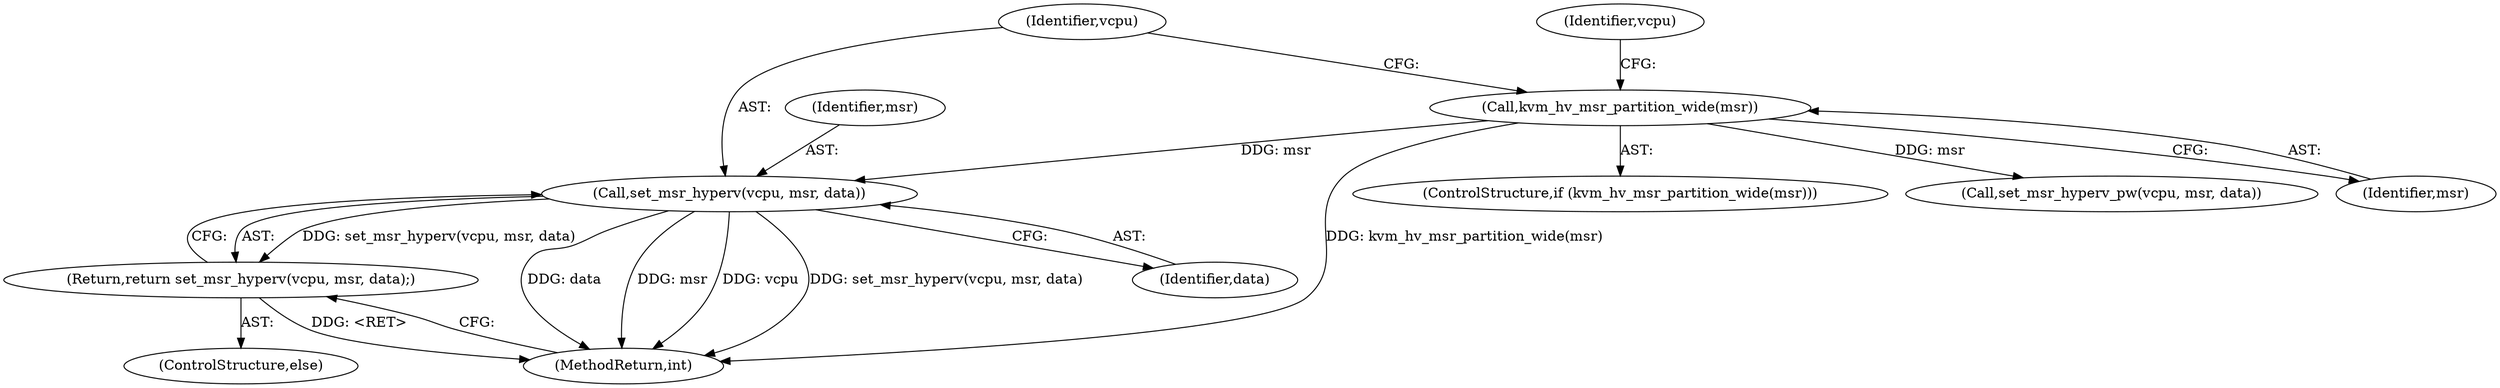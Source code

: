 digraph "0_linux_0b79459b482e85cb7426aa7da683a9f2c97aeae1_2@pointer" {
"1000537" [label="(Call,set_msr_hyperv(vcpu, msr, data))"];
"1000509" [label="(Call,kvm_hv_msr_partition_wide(msr))"];
"1000536" [label="(Return,return set_msr_hyperv(vcpu, msr, data);)"];
"1000510" [label="(Identifier,msr)"];
"1000537" [label="(Call,set_msr_hyperv(vcpu, msr, data))"];
"1000632" [label="(MethodReturn,int)"];
"1000508" [label="(ControlStructure,if (kvm_hv_msr_partition_wide(msr)))"];
"1000535" [label="(ControlStructure,else)"];
"1000540" [label="(Identifier,data)"];
"1000517" [label="(Identifier,vcpu)"];
"1000536" [label="(Return,return set_msr_hyperv(vcpu, msr, data);)"];
"1000522" [label="(Call,set_msr_hyperv_pw(vcpu, msr, data))"];
"1000509" [label="(Call,kvm_hv_msr_partition_wide(msr))"];
"1000538" [label="(Identifier,vcpu)"];
"1000539" [label="(Identifier,msr)"];
"1000537" -> "1000536"  [label="AST: "];
"1000537" -> "1000540"  [label="CFG: "];
"1000538" -> "1000537"  [label="AST: "];
"1000539" -> "1000537"  [label="AST: "];
"1000540" -> "1000537"  [label="AST: "];
"1000536" -> "1000537"  [label="CFG: "];
"1000537" -> "1000632"  [label="DDG: data"];
"1000537" -> "1000632"  [label="DDG: msr"];
"1000537" -> "1000632"  [label="DDG: vcpu"];
"1000537" -> "1000632"  [label="DDG: set_msr_hyperv(vcpu, msr, data)"];
"1000537" -> "1000536"  [label="DDG: set_msr_hyperv(vcpu, msr, data)"];
"1000509" -> "1000537"  [label="DDG: msr"];
"1000509" -> "1000508"  [label="AST: "];
"1000509" -> "1000510"  [label="CFG: "];
"1000510" -> "1000509"  [label="AST: "];
"1000517" -> "1000509"  [label="CFG: "];
"1000538" -> "1000509"  [label="CFG: "];
"1000509" -> "1000632"  [label="DDG: kvm_hv_msr_partition_wide(msr)"];
"1000509" -> "1000522"  [label="DDG: msr"];
"1000536" -> "1000535"  [label="AST: "];
"1000632" -> "1000536"  [label="CFG: "];
"1000536" -> "1000632"  [label="DDG: <RET>"];
}
